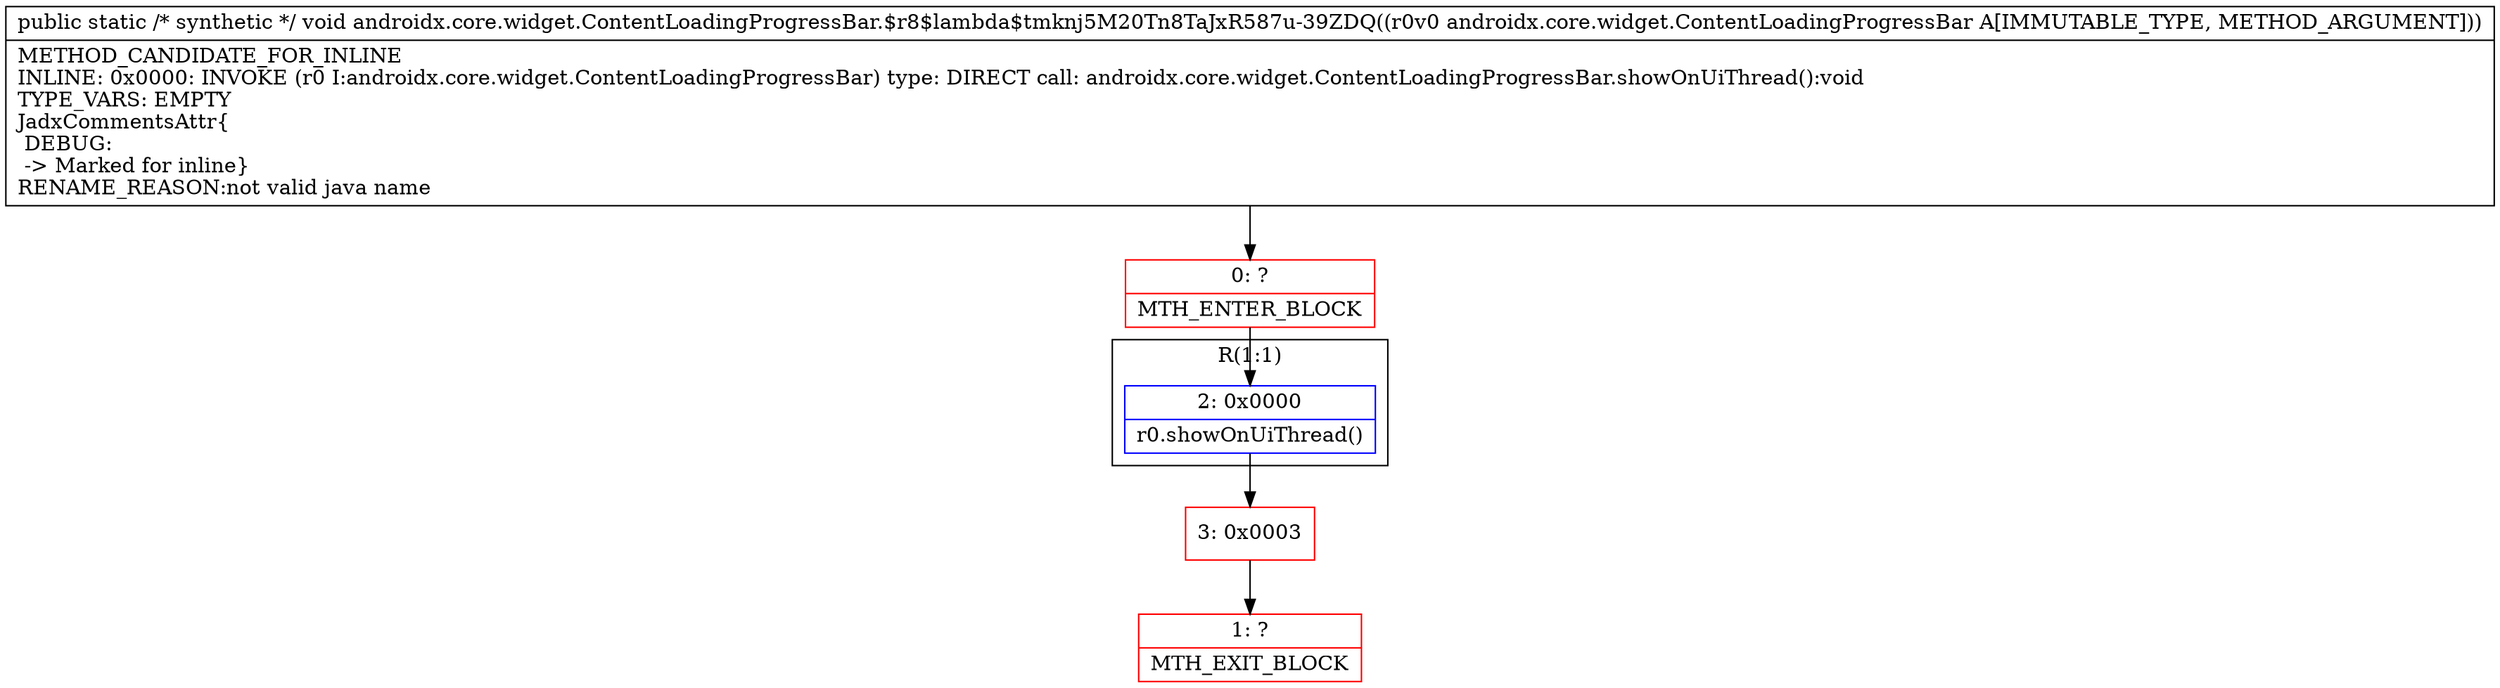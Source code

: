 digraph "CFG forandroidx.core.widget.ContentLoadingProgressBar.$r8$lambda$tmknj5M20Tn8TaJxR587u\-39ZDQ(Landroidx\/core\/widget\/ContentLoadingProgressBar;)V" {
subgraph cluster_Region_2069973266 {
label = "R(1:1)";
node [shape=record,color=blue];
Node_2 [shape=record,label="{2\:\ 0x0000|r0.showOnUiThread()\l}"];
}
Node_0 [shape=record,color=red,label="{0\:\ ?|MTH_ENTER_BLOCK\l}"];
Node_3 [shape=record,color=red,label="{3\:\ 0x0003}"];
Node_1 [shape=record,color=red,label="{1\:\ ?|MTH_EXIT_BLOCK\l}"];
MethodNode[shape=record,label="{public static \/* synthetic *\/ void androidx.core.widget.ContentLoadingProgressBar.$r8$lambda$tmknj5M20Tn8TaJxR587u\-39ZDQ((r0v0 androidx.core.widget.ContentLoadingProgressBar A[IMMUTABLE_TYPE, METHOD_ARGUMENT]))  | METHOD_CANDIDATE_FOR_INLINE\lINLINE: 0x0000: INVOKE  (r0 I:androidx.core.widget.ContentLoadingProgressBar) type: DIRECT call: androidx.core.widget.ContentLoadingProgressBar.showOnUiThread():void\lTYPE_VARS: EMPTY\lJadxCommentsAttr\{\l DEBUG: \l \-\> Marked for inline\}\lRENAME_REASON:not valid java name\l}"];
MethodNode -> Node_0;Node_2 -> Node_3;
Node_0 -> Node_2;
Node_3 -> Node_1;
}

